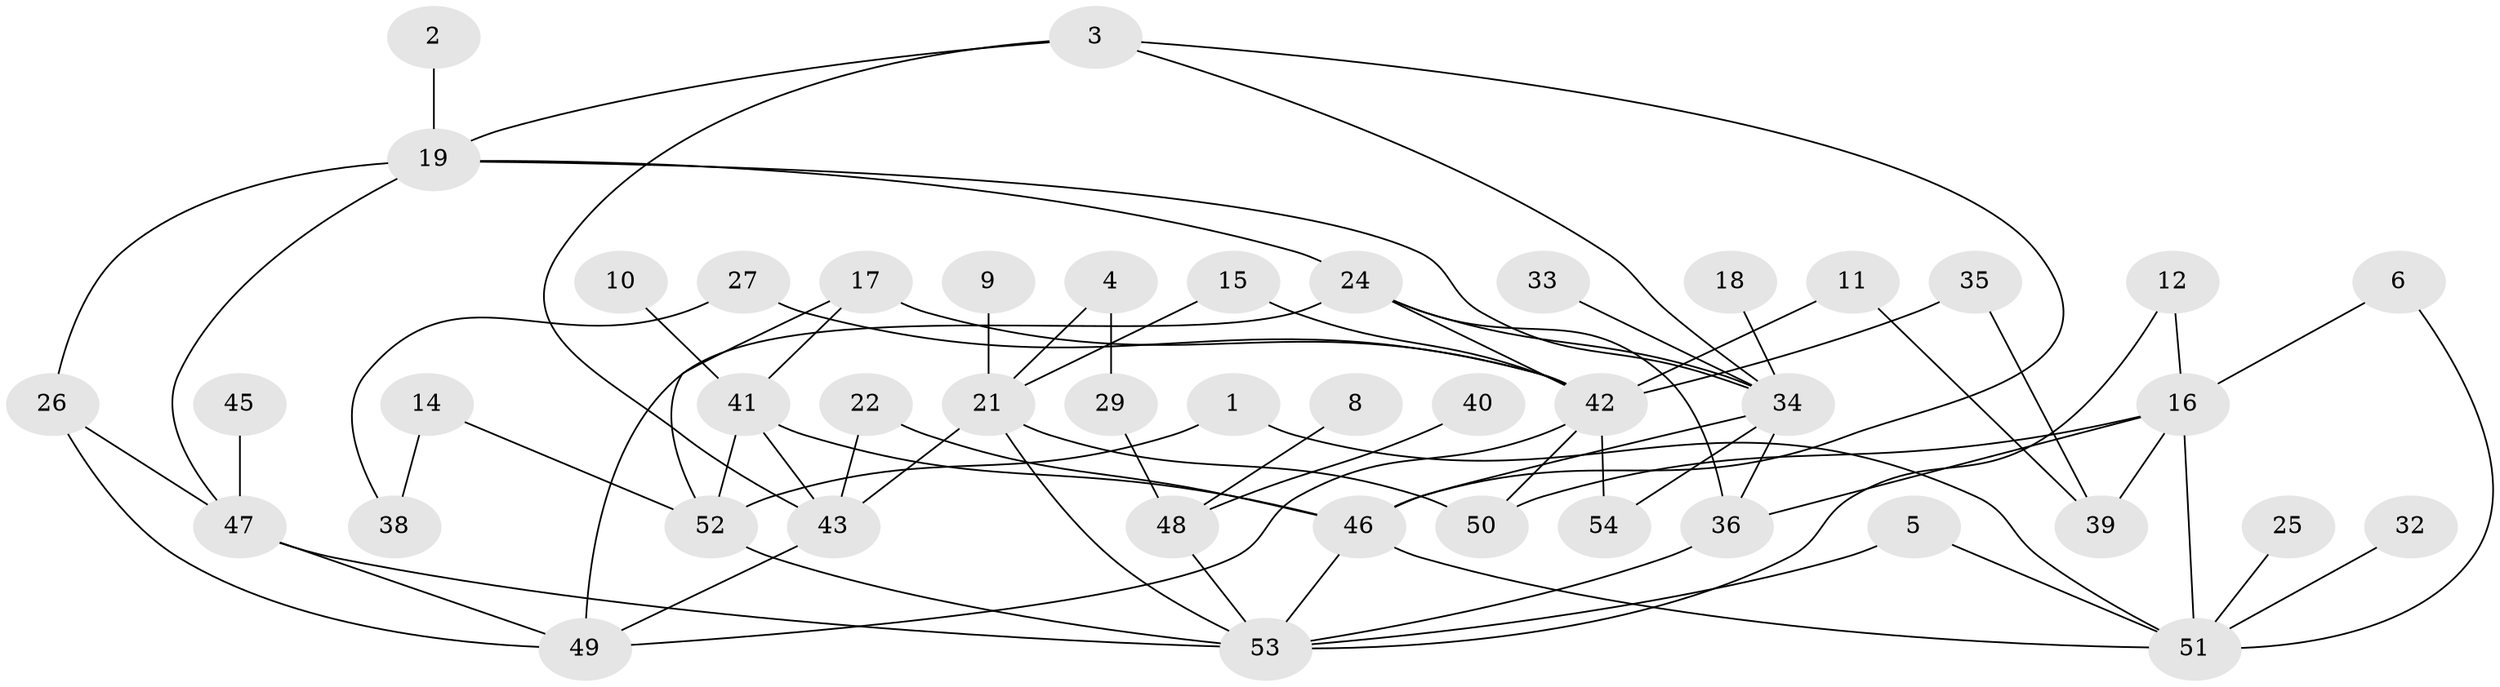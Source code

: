 // original degree distribution, {2: 0.3148148148148148, 1: 0.25925925925925924, 5: 0.09259259259259259, 3: 0.14814814814814814, 4: 0.08333333333333333, 0: 0.06481481481481481, 7: 0.018518518518518517, 6: 0.018518518518518517}
// Generated by graph-tools (version 1.1) at 2025/25/03/09/25 03:25:18]
// undirected, 45 vertices, 74 edges
graph export_dot {
graph [start="1"]
  node [color=gray90,style=filled];
  1;
  2;
  3;
  4;
  5;
  6;
  8;
  9;
  10;
  11;
  12;
  14;
  15;
  16;
  17;
  18;
  19;
  21;
  22;
  24;
  25;
  26;
  27;
  29;
  32;
  33;
  34;
  35;
  36;
  38;
  39;
  40;
  41;
  42;
  43;
  45;
  46;
  47;
  48;
  49;
  50;
  51;
  52;
  53;
  54;
  1 -- 51 [weight=1.0];
  1 -- 52 [weight=1.0];
  2 -- 19 [weight=1.0];
  3 -- 19 [weight=1.0];
  3 -- 34 [weight=1.0];
  3 -- 43 [weight=1.0];
  3 -- 46 [weight=1.0];
  4 -- 21 [weight=1.0];
  4 -- 29 [weight=1.0];
  5 -- 51 [weight=1.0];
  5 -- 53 [weight=1.0];
  6 -- 16 [weight=1.0];
  6 -- 51 [weight=1.0];
  8 -- 48 [weight=1.0];
  9 -- 21 [weight=1.0];
  10 -- 41 [weight=1.0];
  11 -- 39 [weight=1.0];
  11 -- 42 [weight=1.0];
  12 -- 16 [weight=1.0];
  12 -- 53 [weight=1.0];
  14 -- 38 [weight=1.0];
  14 -- 52 [weight=1.0];
  15 -- 21 [weight=1.0];
  15 -- 42 [weight=1.0];
  16 -- 36 [weight=1.0];
  16 -- 39 [weight=1.0];
  16 -- 50 [weight=1.0];
  16 -- 51 [weight=1.0];
  17 -- 41 [weight=1.0];
  17 -- 42 [weight=1.0];
  17 -- 52 [weight=1.0];
  18 -- 34 [weight=1.0];
  19 -- 24 [weight=1.0];
  19 -- 26 [weight=1.0];
  19 -- 34 [weight=1.0];
  19 -- 47 [weight=1.0];
  21 -- 43 [weight=1.0];
  21 -- 50 [weight=1.0];
  21 -- 53 [weight=1.0];
  22 -- 43 [weight=1.0];
  22 -- 46 [weight=1.0];
  24 -- 34 [weight=1.0];
  24 -- 36 [weight=1.0];
  24 -- 42 [weight=1.0];
  24 -- 49 [weight=1.0];
  25 -- 51 [weight=1.0];
  26 -- 47 [weight=1.0];
  26 -- 49 [weight=1.0];
  27 -- 38 [weight=1.0];
  27 -- 42 [weight=1.0];
  29 -- 48 [weight=1.0];
  32 -- 51 [weight=1.0];
  33 -- 34 [weight=1.0];
  34 -- 36 [weight=1.0];
  34 -- 46 [weight=1.0];
  34 -- 54 [weight=1.0];
  35 -- 39 [weight=1.0];
  35 -- 42 [weight=1.0];
  36 -- 53 [weight=1.0];
  40 -- 48 [weight=1.0];
  41 -- 43 [weight=1.0];
  41 -- 46 [weight=1.0];
  41 -- 52 [weight=1.0];
  42 -- 49 [weight=1.0];
  42 -- 50 [weight=1.0];
  42 -- 54 [weight=1.0];
  43 -- 49 [weight=1.0];
  45 -- 47 [weight=1.0];
  46 -- 51 [weight=1.0];
  46 -- 53 [weight=1.0];
  47 -- 49 [weight=1.0];
  47 -- 53 [weight=1.0];
  48 -- 53 [weight=1.0];
  52 -- 53 [weight=1.0];
}

